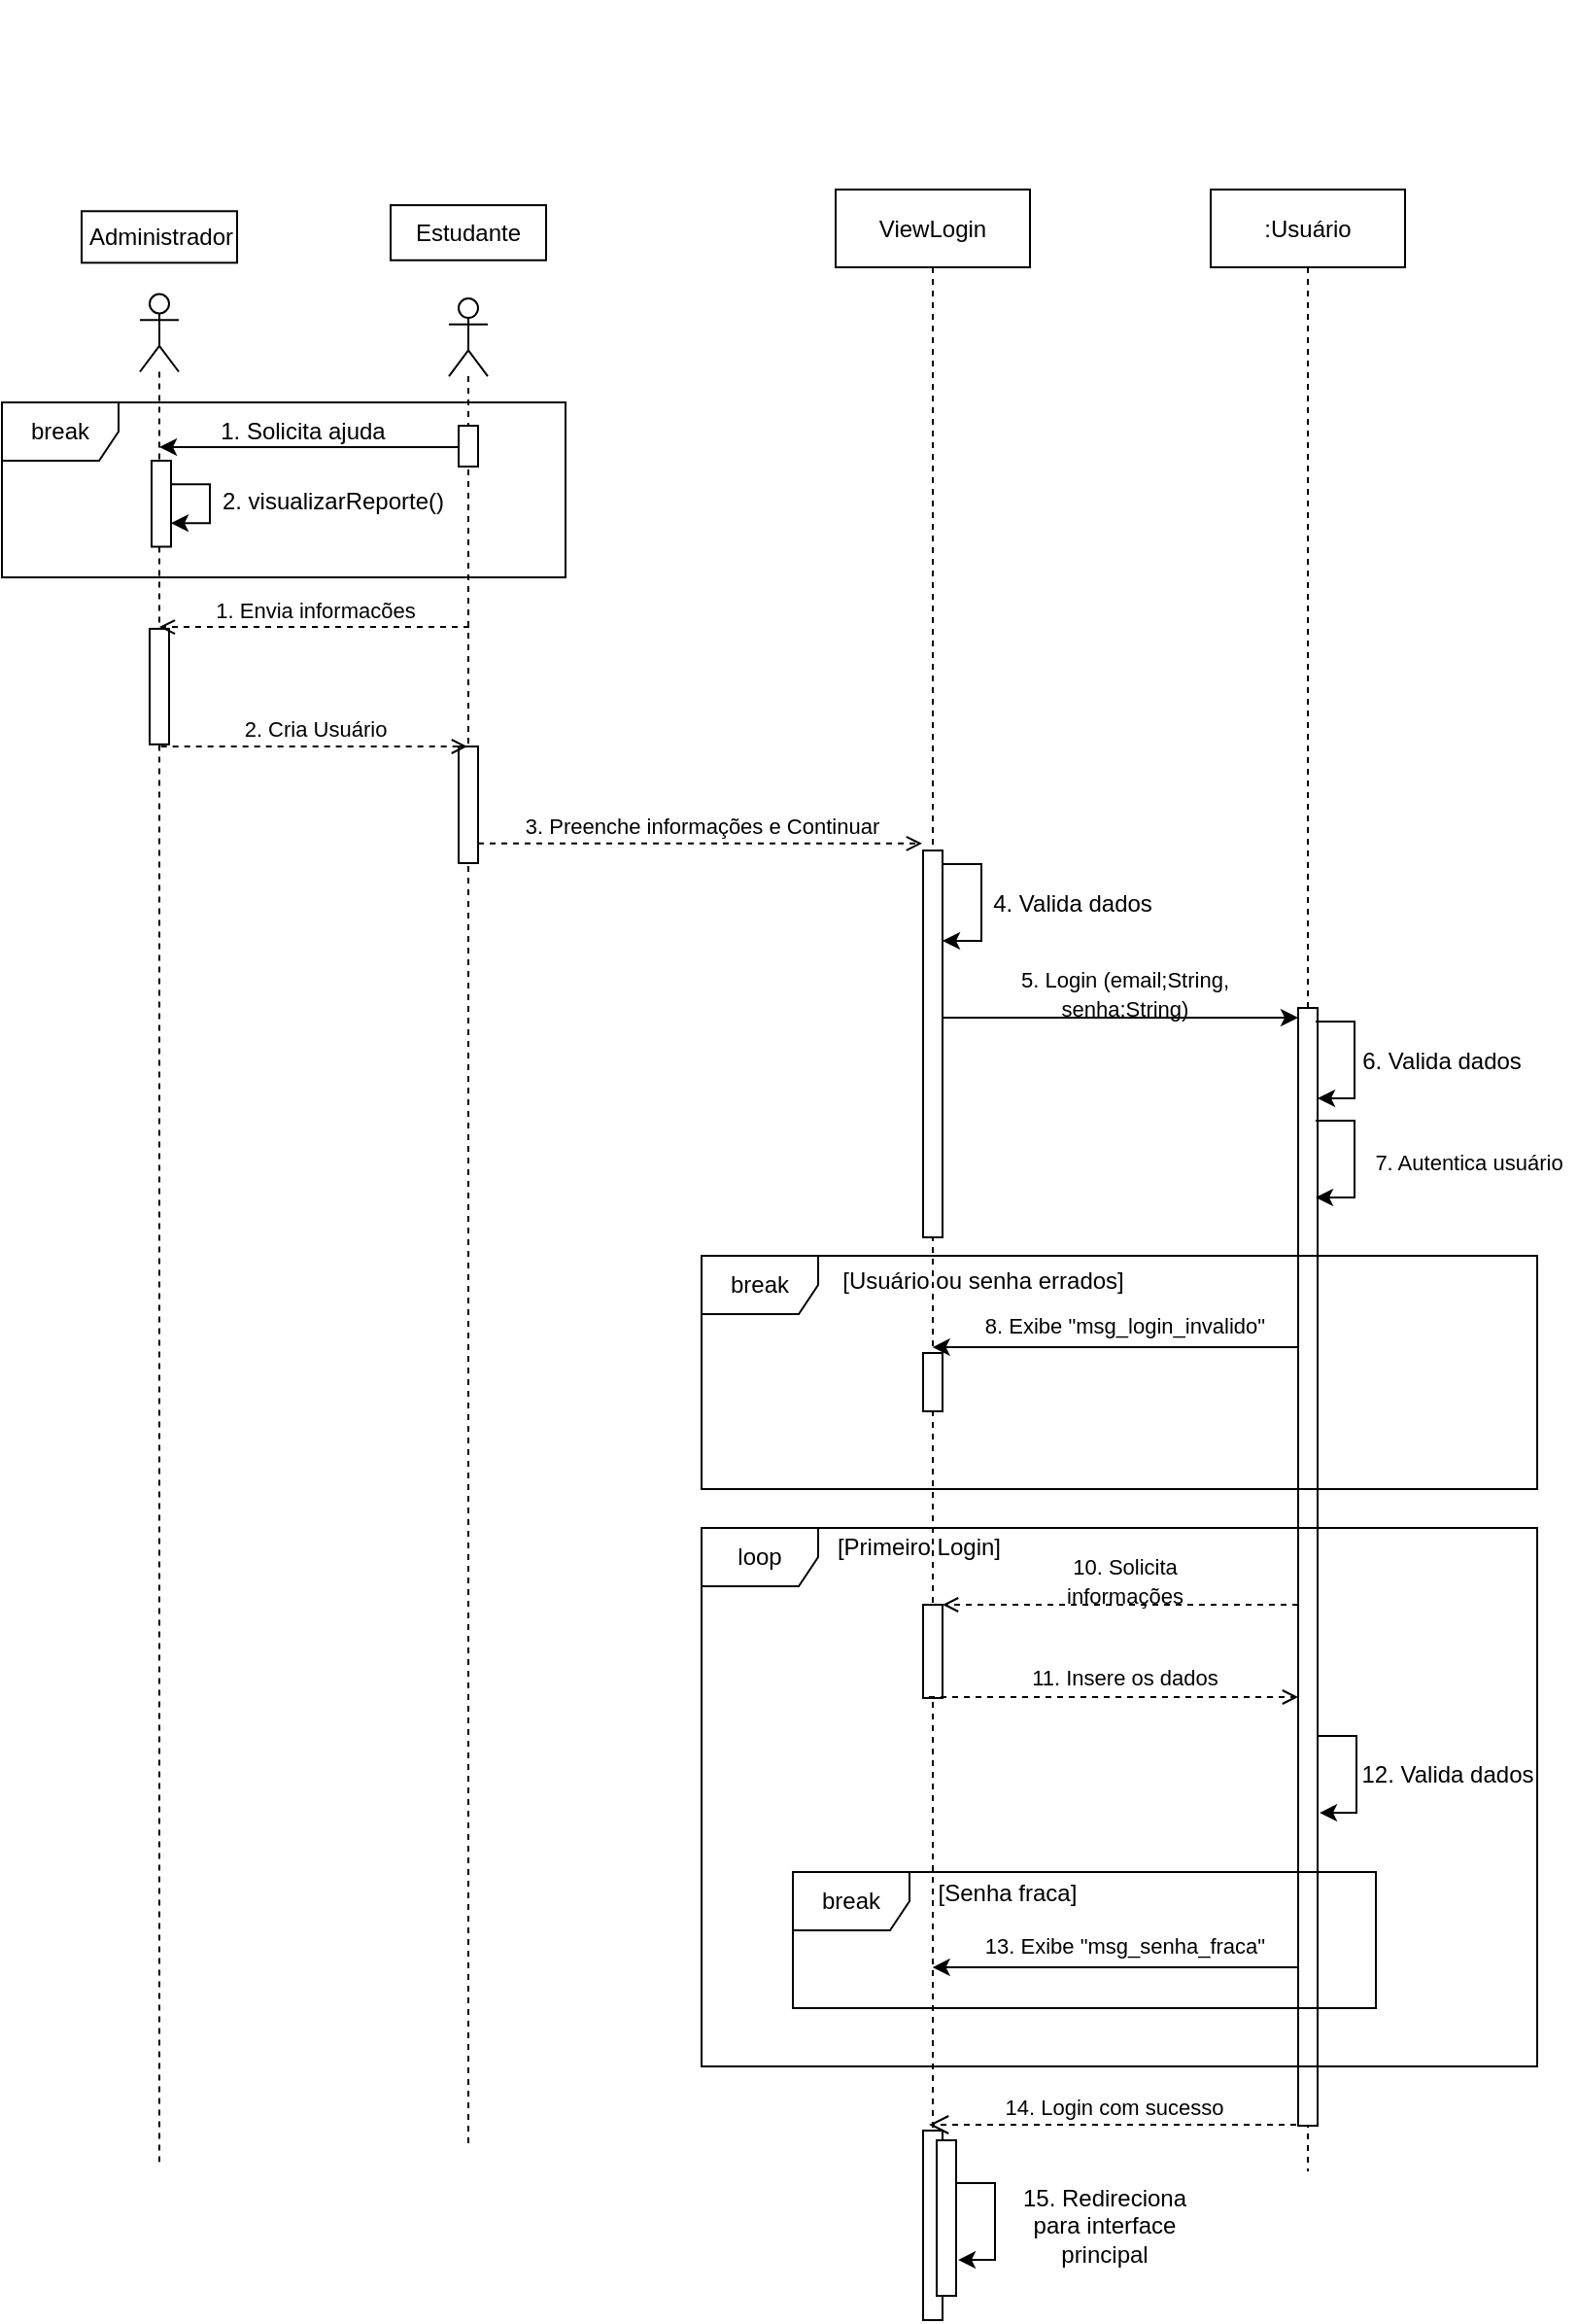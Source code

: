 <mxfile version="27.0.9">
  <diagram name="Page-1" id="2YBvvXClWsGukQMizWep">
    <mxGraphModel dx="601" dy="1432" grid="1" gridSize="10" guides="1" tooltips="1" connect="1" arrows="1" fold="1" page="1" pageScale="1" pageWidth="850" pageHeight="1100" math="0" shadow="0">
      <root>
        <mxCell id="0" />
        <mxCell id="1" parent="0" />
        <mxCell id="NsajczHUsV50mXrBi48d-21" value="" style="group" parent="1" vertex="1" connectable="0">
          <mxGeometry x="70" y="-36.98" width="191" height="1056.98" as="geometry" />
        </mxCell>
        <mxCell id="6BkVtb6d-tIbxzMtLwiw-17" value="" style="rounded=0;whiteSpace=wrap;html=1;" vertex="1" parent="NsajczHUsV50mXrBi48d-21">
          <mxGeometry x="-9" y="108.621" width="80" height="26.529" as="geometry" />
        </mxCell>
        <mxCell id="NsajczHUsV50mXrBi48d-18" value="" style="shape=umlLifeline;perimeter=lifelinePerimeter;whiteSpace=wrap;html=1;container=1;dropTarget=0;collapsible=0;recursiveResize=0;outlineConnect=0;portConstraint=eastwest;newEdgeStyle={&quot;curved&quot;:0,&quot;rounded&quot;:0};participant=umlActor;" parent="NsajczHUsV50mXrBi48d-21" vertex="1">
          <mxGeometry x="21" y="151.227" width="20" height="960.891" as="geometry" />
        </mxCell>
        <mxCell id="6BkVtb6d-tIbxzMtLwiw-78" value="" style="html=1;points=[[0,0,0,0,5],[0,1,0,0,-5],[1,0,0,0,5],[1,1,0,0,-5]];perimeter=orthogonalPerimeter;outlineConnect=0;targetShapes=umlLifeline;portConstraint=eastwest;newEdgeStyle={&quot;curved&quot;:0,&quot;rounded&quot;:0};" vertex="1" parent="NsajczHUsV50mXrBi48d-18">
          <mxGeometry x="6" y="85.75" width="10" height="44.25" as="geometry" />
        </mxCell>
        <mxCell id="6BkVtb6d-tIbxzMtLwiw-79" style="edgeStyle=orthogonalEdgeStyle;rounded=0;orthogonalLoop=1;jettySize=auto;html=1;curved=0;" edge="1" parent="NsajczHUsV50mXrBi48d-18" source="6BkVtb6d-tIbxzMtLwiw-78" target="6BkVtb6d-tIbxzMtLwiw-78">
          <mxGeometry relative="1" as="geometry" />
        </mxCell>
        <mxCell id="NsajczHUsV50mXrBi48d-20" value="Administrador" style="text;html=1;align=center;verticalAlign=middle;whiteSpace=wrap;rounded=0;" parent="NsajczHUsV50mXrBi48d-21" vertex="1">
          <mxGeometry x="-8" y="73.84" width="80" height="96.089" as="geometry" />
        </mxCell>
        <mxCell id="NsajczHUsV50mXrBi48d-26" value="" style="html=1;points=[[0,0,0,0,5],[0,1,0,0,-5],[1,0,0,0,5],[1,1,0,0,-5]];perimeter=orthogonalPerimeter;outlineConnect=0;targetShapes=umlLifeline;portConstraint=eastwest;newEdgeStyle={&quot;curved&quot;:0,&quot;rounded&quot;:0};" parent="NsajczHUsV50mXrBi48d-21" vertex="1">
          <mxGeometry x="26" y="323.446" width="10" height="59.445" as="geometry" />
        </mxCell>
        <mxCell id="6BkVtb6d-tIbxzMtLwiw-77" value="1. Solicita ajuda" style="text;html=1;align=center;verticalAlign=middle;whiteSpace=wrap;rounded=0;" vertex="1" parent="NsajczHUsV50mXrBi48d-21">
          <mxGeometry x="60" y="206.98" width="90" height="30" as="geometry" />
        </mxCell>
        <mxCell id="6BkVtb6d-tIbxzMtLwiw-80" value="2. visualizarReporte()" style="text;html=1;align=center;verticalAlign=middle;whiteSpace=wrap;rounded=0;" vertex="1" parent="NsajczHUsV50mXrBi48d-21">
          <mxGeometry x="61" y="242.98" width="119" height="30" as="geometry" />
        </mxCell>
        <mxCell id="NsajczHUsV50mXrBi48d-23" value="" style="group" parent="1" vertex="1" connectable="0">
          <mxGeometry x="225" y="-19" width="80" height="1052" as="geometry" />
        </mxCell>
        <mxCell id="s_rgGlajOxWAFrACk7eH-6" value="" style="shape=umlLifeline;perimeter=lifelinePerimeter;whiteSpace=wrap;html=1;container=1;dropTarget=0;collapsible=0;recursiveResize=0;outlineConnect=0;portConstraint=eastwest;newEdgeStyle={&quot;curved&quot;:0,&quot;rounded&quot;:0};participant=umlActor;" parent="NsajczHUsV50mXrBi48d-23" vertex="1">
          <mxGeometry x="25" y="135.524" width="20" height="950.602" as="geometry" />
        </mxCell>
        <mxCell id="6BkVtb6d-tIbxzMtLwiw-3" value="3. Preenche informações e Continuar" style="html=1;verticalAlign=bottom;endArrow=open;curved=0;rounded=0;dashed=1;endFill=0;" edge="1" parent="NsajczHUsV50mXrBi48d-23">
          <mxGeometry relative="1" as="geometry">
            <mxPoint x="40" y="415.929" as="sourcePoint" />
            <mxPoint x="268.5" y="415.929" as="targetPoint" />
          </mxGeometry>
        </mxCell>
        <mxCell id="NsajczHUsV50mXrBi48d-27" value="1. Envia informacões" style="html=1;verticalAlign=bottom;endArrow=open;curved=0;rounded=0;dashed=1;endFill=0;" parent="NsajczHUsV50mXrBi48d-23" edge="1">
          <mxGeometry relative="1" as="geometry">
            <mxPoint x="35.5" y="304.537" as="sourcePoint" />
            <mxPoint x="-124.071" y="304.537" as="targetPoint" />
          </mxGeometry>
        </mxCell>
        <mxCell id="6BkVtb6d-tIbxzMtLwiw-70" value="" style="group" vertex="1" connectable="0" parent="NsajczHUsV50mXrBi48d-23">
          <mxGeometry x="-5" y="66.478" width="80" height="70.467" as="geometry" />
        </mxCell>
        <mxCell id="6BkVtb6d-tIbxzMtLwiw-18" value="" style="rounded=0;whiteSpace=wrap;html=1;" vertex="1" parent="6BkVtb6d-tIbxzMtLwiw-70">
          <mxGeometry y="21.07" width="80" height="28.327" as="geometry" />
        </mxCell>
        <mxCell id="NsajczHUsV50mXrBi48d-22" value="Estudante" style="text;html=1;align=center;verticalAlign=middle;whiteSpace=wrap;rounded=0;" parent="6BkVtb6d-tIbxzMtLwiw-70" vertex="1">
          <mxGeometry width="80" height="70.467" as="geometry" />
        </mxCell>
        <mxCell id="NsajczHUsV50mXrBi48d-24" value="" style="html=1;points=[[0,0,0,0,5],[0,1,0,0,-5],[1,0,0,0,5],[1,1,0,0,-5]];perimeter=orthogonalPerimeter;outlineConnect=0;targetShapes=umlLifeline;portConstraint=eastwest;newEdgeStyle={&quot;curved&quot;:0,&quot;rounded&quot;:0};" parent="NsajczHUsV50mXrBi48d-23" vertex="1">
          <mxGeometry x="30" y="366" width="10" height="60" as="geometry" />
        </mxCell>
        <mxCell id="6BkVtb6d-tIbxzMtLwiw-73" value="" style="html=1;points=[[0,0,0,0,5],[0,1,0,0,-5],[1,0,0,0,5],[1,1,0,0,-5]];perimeter=orthogonalPerimeter;outlineConnect=0;targetShapes=umlLifeline;portConstraint=eastwest;newEdgeStyle={&quot;curved&quot;:0,&quot;rounded&quot;:0};" vertex="1" parent="NsajczHUsV50mXrBi48d-23">
          <mxGeometry x="30" y="201" width="10" height="21" as="geometry" />
        </mxCell>
        <mxCell id="6BkVtb6d-tIbxzMtLwiw-15" value="6. Valida dados" style="text;html=1;align=center;verticalAlign=middle;whiteSpace=wrap;rounded=0;" vertex="1" parent="1">
          <mxGeometry x="718" y="493.5" width="86" height="30" as="geometry" />
        </mxCell>
        <mxCell id="6BkVtb6d-tIbxzMtLwiw-21" value=":Usuário" style="shape=umlLifeline;perimeter=lifelinePerimeter;whiteSpace=wrap;html=1;container=1;dropTarget=0;collapsible=0;recursiveResize=0;outlineConnect=0;portConstraint=eastwest;newEdgeStyle={&quot;curved&quot;:0,&quot;rounded&quot;:0};" vertex="1" parent="1">
          <mxGeometry x="642" y="60.5" width="100" height="1019.5" as="geometry" />
        </mxCell>
        <mxCell id="6BkVtb6d-tIbxzMtLwiw-22" value="" style="html=1;points=[[0,0,0,0,5],[0,1,0,0,-5],[1,0,0,0,5],[1,1,0,0,-5]];perimeter=orthogonalPerimeter;outlineConnect=0;targetShapes=umlLifeline;portConstraint=eastwest;newEdgeStyle={&quot;curved&quot;:0,&quot;rounded&quot;:0};" vertex="1" parent="6BkVtb6d-tIbxzMtLwiw-21">
          <mxGeometry x="45" y="421" width="10" height="575" as="geometry" />
        </mxCell>
        <mxCell id="6BkVtb6d-tIbxzMtLwiw-23" style="edgeStyle=orthogonalEdgeStyle;rounded=0;orthogonalLoop=1;jettySize=auto;html=1;curved=0;" edge="1" parent="1" target="6BkVtb6d-tIbxzMtLwiw-22">
          <mxGeometry relative="1" as="geometry">
            <mxPoint x="696" y="488.48" as="sourcePoint" />
            <mxPoint x="704" y="528" as="targetPoint" />
            <Array as="points">
              <mxPoint x="716" y="489" />
              <mxPoint x="716" y="528" />
            </Array>
          </mxGeometry>
        </mxCell>
        <mxCell id="6BkVtb6d-tIbxzMtLwiw-25" style="edgeStyle=orthogonalEdgeStyle;rounded=0;orthogonalLoop=1;jettySize=auto;html=1;curved=0;" edge="1" parent="1">
          <mxGeometry relative="1" as="geometry">
            <mxPoint x="696" y="539.48" as="sourcePoint" />
            <mxPoint x="696" y="579" as="targetPoint" />
            <Array as="points">
              <mxPoint x="716" y="540" />
              <mxPoint x="716" y="579" />
            </Array>
          </mxGeometry>
        </mxCell>
        <mxCell id="6BkVtb6d-tIbxzMtLwiw-26" value="&lt;span style=&quot;font-size: 11px; text-wrap-mode: nowrap; background-color: rgb(255, 255, 255);&quot;&gt;7. Autentica usuário&lt;/span&gt;" style="text;html=1;align=center;verticalAlign=middle;whiteSpace=wrap;rounded=0;" vertex="1" parent="1">
          <mxGeometry x="720" y="546" width="110" height="30" as="geometry" />
        </mxCell>
        <mxCell id="6BkVtb6d-tIbxzMtLwiw-27" value="4. Valida dados" style="text;html=1;align=center;verticalAlign=middle;whiteSpace=wrap;rounded=0;" vertex="1" parent="1">
          <mxGeometry x="528" y="412.5" width="86" height="30" as="geometry" />
        </mxCell>
        <mxCell id="6BkVtb6d-tIbxzMtLwiw-28" value="ViewLogin" style="shape=umlLifeline;perimeter=lifelinePerimeter;whiteSpace=wrap;html=1;container=1;dropTarget=0;collapsible=0;recursiveResize=0;outlineConnect=0;portConstraint=eastwest;newEdgeStyle={&quot;curved&quot;:0,&quot;rounded&quot;:0};" vertex="1" parent="1">
          <mxGeometry x="449" y="60.5" width="100" height="1019.5" as="geometry" />
        </mxCell>
        <mxCell id="6BkVtb6d-tIbxzMtLwiw-29" value="" style="html=1;points=[[0,0,0,0,5],[0,1,0,0,-5],[1,0,0,0,5],[1,1,0,0,-5]];perimeter=orthogonalPerimeter;outlineConnect=0;targetShapes=umlLifeline;portConstraint=eastwest;newEdgeStyle={&quot;curved&quot;:0,&quot;rounded&quot;:0};" vertex="1" parent="6BkVtb6d-tIbxzMtLwiw-28">
          <mxGeometry x="45" y="340" width="10" height="199" as="geometry" />
        </mxCell>
        <mxCell id="6BkVtb6d-tIbxzMtLwiw-42" value="" style="html=1;points=[[0,0,0,0,5],[0,1,0,0,-5],[1,0,0,0,5],[1,1,0,0,-5]];perimeter=orthogonalPerimeter;outlineConnect=0;targetShapes=umlLifeline;portConstraint=eastwest;newEdgeStyle={&quot;curved&quot;:0,&quot;rounded&quot;:0};" vertex="1" parent="6BkVtb6d-tIbxzMtLwiw-28">
          <mxGeometry x="45" y="728" width="10" height="48" as="geometry" />
        </mxCell>
        <mxCell id="6BkVtb6d-tIbxzMtLwiw-65" value="" style="html=1;points=[[0,0,0,0,5],[0,1,0,0,-5],[1,0,0,0,5],[1,1,0,0,-5]];perimeter=orthogonalPerimeter;outlineConnect=0;targetShapes=umlLifeline;portConstraint=eastwest;newEdgeStyle={&quot;curved&quot;:0,&quot;rounded&quot;:0};" vertex="1" parent="6BkVtb6d-tIbxzMtLwiw-28">
          <mxGeometry x="45" y="998.5" width="10" height="97.5" as="geometry" />
        </mxCell>
        <mxCell id="6BkVtb6d-tIbxzMtLwiw-66" value="" style="html=1;points=[[0,0,0,0,5],[0,1,0,0,-5],[1,0,0,0,5],[1,1,0,0,-5]];perimeter=orthogonalPerimeter;outlineConnect=0;targetShapes=umlLifeline;portConstraint=eastwest;newEdgeStyle={&quot;curved&quot;:0,&quot;rounded&quot;:0};" vertex="1" parent="6BkVtb6d-tIbxzMtLwiw-28">
          <mxGeometry x="52" y="1003.5" width="10" height="80" as="geometry" />
        </mxCell>
        <mxCell id="6BkVtb6d-tIbxzMtLwiw-30" style="edgeStyle=orthogonalEdgeStyle;rounded=0;orthogonalLoop=1;jettySize=auto;html=1;curved=0;" edge="1" parent="1" target="6BkVtb6d-tIbxzMtLwiw-29">
          <mxGeometry relative="1" as="geometry">
            <mxPoint x="504" y="407.48" as="sourcePoint" />
            <mxPoint x="524" y="429" as="targetPoint" />
            <Array as="points">
              <mxPoint x="524" y="408" />
              <mxPoint x="524" y="447" />
            </Array>
          </mxGeometry>
        </mxCell>
        <mxCell id="6BkVtb6d-tIbxzMtLwiw-32" value="&lt;span style=&quot;font-size: 11px; text-wrap-mode: nowrap; background-color: rgb(255, 255, 255);&quot;&gt;5. Login (email;String, senha:String)&lt;/span&gt;" style="text;html=1;align=center;verticalAlign=middle;whiteSpace=wrap;rounded=0;" vertex="1" parent="1">
          <mxGeometry x="510" y="459" width="176" height="30" as="geometry" />
        </mxCell>
        <mxCell id="6BkVtb6d-tIbxzMtLwiw-33" style="edgeStyle=orthogonalEdgeStyle;rounded=0;orthogonalLoop=1;jettySize=auto;html=1;curved=0;entryX=0;entryY=0;entryDx=0;entryDy=5;entryPerimeter=0;" edge="1" parent="1" source="6BkVtb6d-tIbxzMtLwiw-29" target="6BkVtb6d-tIbxzMtLwiw-22">
          <mxGeometry relative="1" as="geometry">
            <Array as="points">
              <mxPoint x="587" y="487" />
            </Array>
          </mxGeometry>
        </mxCell>
        <mxCell id="6BkVtb6d-tIbxzMtLwiw-38" value="&lt;span style=&quot;font-size: 11px; text-wrap-mode: nowrap; background-color: rgb(255, 255, 255);&quot;&gt;10. Solicita informações&lt;/span&gt;" style="text;html=1;align=center;verticalAlign=middle;whiteSpace=wrap;rounded=0;" vertex="1" parent="1">
          <mxGeometry x="543" y="766" width="110" height="20" as="geometry" />
        </mxCell>
        <mxCell id="6BkVtb6d-tIbxzMtLwiw-40" value="break" style="shape=umlFrame;whiteSpace=wrap;html=1;pointerEvents=0;" vertex="1" parent="1">
          <mxGeometry x="380" y="609" width="430" height="120" as="geometry" />
        </mxCell>
        <mxCell id="6BkVtb6d-tIbxzMtLwiw-45" style="edgeStyle=orthogonalEdgeStyle;rounded=0;orthogonalLoop=1;jettySize=auto;html=1;curved=0;" edge="1" parent="1">
          <mxGeometry relative="1" as="geometry">
            <mxPoint x="687" y="656.034" as="sourcePoint" />
            <mxPoint x="498.81" y="656.034" as="targetPoint" />
            <Array as="points">
              <mxPoint x="580" y="656" />
              <mxPoint x="580" y="656" />
            </Array>
          </mxGeometry>
        </mxCell>
        <mxCell id="6BkVtb6d-tIbxzMtLwiw-46" value="" style="html=1;points=[[0,0,0,0,5],[0,1,0,0,-5],[1,0,0,0,5],[1,1,0,0,-5]];perimeter=orthogonalPerimeter;outlineConnect=0;targetShapes=umlLifeline;portConstraint=eastwest;newEdgeStyle={&quot;curved&quot;:0,&quot;rounded&quot;:0};" vertex="1" parent="1">
          <mxGeometry x="494" y="659" width="10" height="30" as="geometry" />
        </mxCell>
        <mxCell id="6BkVtb6d-tIbxzMtLwiw-47" value="&lt;span style=&quot;font-size: 11px; text-wrap-mode: nowrap; background-color: rgb(255, 255, 255);&quot;&gt;8. Exibe &quot;msg_login_invalido&quot;&lt;/span&gt;&lt;span style=&quot;color: rgba(0, 0, 0, 0); font-family: monospace; font-size: 0px; text-align: start; text-wrap-mode: nowrap;&quot;&gt;%3CmxGraphModel%3E%3Croot%3E%3CmxCell%20id%3D%220%22%2F%3E%3CmxCell%20id%3D%221%22%20parent%3D%220%22%2F%3E%3CmxCell%20id%3D%222%22%20value%3D%22%26lt%3Bspan%20style%3D%26quot%3Bfont-size%3A%2011px%3B%20text-wrap-mode%3A%20nowrap%3B%20background-color%3A%20rgb(255%2C%20255%2C%20255)%3B%26quot%3B%26gt%3B5.%20Login%20(email%3BString%2C%20senha%3AString)%26lt%3B%2Fspan%26gt%3B%22%20style%3D%22text%3Bhtml%3D1%3Balign%3Dcenter%3BverticalAlign%3Dmiddle%3BwhiteSpace%3Dwrap%3Brounded%3D0%3B%22%20vertex%3D%221%22%20parent%3D%221%22%3E%3CmxGeometry%20x%3D%22510%22%20y%3D%22310%22%20width%3D%22176%22%20height%3D%2230%22%20as%3D%22geometry%22%2F%3E%3C%2FmxCell%3E%3C%2Froot%3E%3C%2FmxGraphModel%3E&lt;/span&gt;" style="text;html=1;align=center;verticalAlign=middle;whiteSpace=wrap;rounded=0;" vertex="1" parent="1">
          <mxGeometry x="510" y="630" width="176" height="30" as="geometry" />
        </mxCell>
        <mxCell id="6BkVtb6d-tIbxzMtLwiw-48" value="[Usuário ou senha errados]" style="text;html=1;align=center;verticalAlign=middle;whiteSpace=wrap;rounded=0;" vertex="1" parent="1">
          <mxGeometry x="445" y="607" width="160" height="30" as="geometry" />
        </mxCell>
        <mxCell id="6BkVtb6d-tIbxzMtLwiw-49" value="loop" style="shape=umlFrame;whiteSpace=wrap;html=1;pointerEvents=0;" vertex="1" parent="1">
          <mxGeometry x="380" y="749" width="430" height="277" as="geometry" />
        </mxCell>
        <mxCell id="6BkVtb6d-tIbxzMtLwiw-50" value="[Primeiro Login]" style="text;html=1;align=center;verticalAlign=middle;whiteSpace=wrap;rounded=0;" vertex="1" parent="1">
          <mxGeometry x="412" y="744" width="160" height="30" as="geometry" />
        </mxCell>
        <mxCell id="6BkVtb6d-tIbxzMtLwiw-51" value="" style="endArrow=open;html=1;rounded=0;dashed=1;endFill=0;" edge="1" parent="1" source="6BkVtb6d-tIbxzMtLwiw-22" target="6BkVtb6d-tIbxzMtLwiw-42">
          <mxGeometry width="50" height="50" relative="1" as="geometry">
            <mxPoint x="600" y="796" as="sourcePoint" />
            <mxPoint x="650" y="746" as="targetPoint" />
          </mxGeometry>
        </mxCell>
        <mxCell id="6BkVtb6d-tIbxzMtLwiw-52" value="" style="endArrow=open;html=1;rounded=0;dashed=1;endFill=0;" edge="1" parent="1" target="6BkVtb6d-tIbxzMtLwiw-22">
          <mxGeometry width="50" height="50" relative="1" as="geometry">
            <mxPoint x="497.0" y="836" as="sourcePoint" />
            <mxPoint x="630" y="806" as="targetPoint" />
            <Array as="points">
              <mxPoint x="600" y="836" />
            </Array>
          </mxGeometry>
        </mxCell>
        <mxCell id="6BkVtb6d-tIbxzMtLwiw-53" value="&lt;span style=&quot;font-size: 11px; text-wrap-mode: nowrap; background-color: rgb(255, 255, 255);&quot;&gt;11. Insere os dados&lt;/span&gt;" style="text;html=1;align=center;verticalAlign=middle;whiteSpace=wrap;rounded=0;" vertex="1" parent="1">
          <mxGeometry x="543" y="816" width="110" height="20" as="geometry" />
        </mxCell>
        <mxCell id="6BkVtb6d-tIbxzMtLwiw-58" value="12. Valida dados" style="text;html=1;align=center;verticalAlign=middle;whiteSpace=wrap;rounded=0;" vertex="1" parent="1">
          <mxGeometry x="718" y="861.02" width="92" height="30" as="geometry" />
        </mxCell>
        <mxCell id="6BkVtb6d-tIbxzMtLwiw-59" style="edgeStyle=orthogonalEdgeStyle;rounded=0;orthogonalLoop=1;jettySize=auto;html=1;curved=0;" edge="1" parent="1">
          <mxGeometry relative="1" as="geometry">
            <mxPoint x="697" y="856" as="sourcePoint" />
            <mxPoint x="698" y="895.52" as="targetPoint" />
            <Array as="points">
              <mxPoint x="717" y="856.52" />
              <mxPoint x="717" y="895.52" />
            </Array>
          </mxGeometry>
        </mxCell>
        <mxCell id="6BkVtb6d-tIbxzMtLwiw-60" value="break" style="shape=umlFrame;whiteSpace=wrap;html=1;pointerEvents=0;" vertex="1" parent="1">
          <mxGeometry x="427" y="926" width="300" height="70" as="geometry" />
        </mxCell>
        <mxCell id="6BkVtb6d-tIbxzMtLwiw-61" style="edgeStyle=orthogonalEdgeStyle;rounded=0;orthogonalLoop=1;jettySize=auto;html=1;curved=0;" edge="1" parent="1">
          <mxGeometry relative="1" as="geometry">
            <mxPoint x="687" y="975.034" as="sourcePoint" />
            <mxPoint x="498.81" y="975.034" as="targetPoint" />
            <Array as="points">
              <mxPoint x="580" y="975" />
              <mxPoint x="580" y="975" />
            </Array>
          </mxGeometry>
        </mxCell>
        <mxCell id="6BkVtb6d-tIbxzMtLwiw-62" value="&lt;span style=&quot;font-size: 11px; text-wrap-mode: nowrap; background-color: rgb(255, 255, 255);&quot;&gt;13. Exibe &quot;msg_senha_fraca&quot;&lt;/span&gt;&lt;span style=&quot;color: rgba(0, 0, 0, 0); font-family: monospace; font-size: 0px; text-align: start; text-wrap-mode: nowrap;&quot;&gt;%3CmxGraphModel%3E%3Croot%3E%3CmxCell%20id%3D%220%22%2F%3E%3CmxCell%20id%3D%221%22%20parent%3D%220%22%2F%3E%3CmxCell%20id%3D%222%22%20value%3D%22%26lt%3Bspan%20style%3D%26quot%3Bfont-size%3A%2011px%3B%20text-wrap-mode%3A%20nowrap%3B%20background-color%3A%20rgb(255%2C%20255%2C%20255)%3B%26quot%3B%26gt%3B5.%20Login%20(email%3BString%2C%20senha%3AString)%26lt%3B%2Fspan%26gt%3B%22%20style%3D%22text%3Bhtml%3D1%3Balign%3Dcenter%3BverticalAlign%3Dmiddle%3BwhiteSpace%3Dwrap%3Brounded%3D0%3B%22%20vertex%3D%221%22%20parent%3D%221%22%3E%3CmxGeometry%20x%3D%22510%22%20y%3D%22310%22%20width%3D%22176%22%20height%3D%2230%22%20as%3D%22geometry%22%2F%3E%3C%2FmxCell%3E%3C%2Froot%3E%3C%2FmxGraphModel%3E&lt;/span&gt;" style="text;html=1;align=center;verticalAlign=middle;whiteSpace=wrap;rounded=0;" vertex="1" parent="1">
          <mxGeometry x="510" y="949" width="176" height="30" as="geometry" />
        </mxCell>
        <mxCell id="6BkVtb6d-tIbxzMtLwiw-63" value="[Senha fraca]" style="text;html=1;align=center;verticalAlign=middle;whiteSpace=wrap;rounded=0;" vertex="1" parent="1">
          <mxGeometry x="495" y="922" width="85" height="30" as="geometry" />
        </mxCell>
        <mxCell id="6BkVtb6d-tIbxzMtLwiw-1" value="2. Cria Usuário" style="html=1;verticalAlign=bottom;endArrow=open;curved=0;rounded=0;dashed=1;endFill=0;" edge="1" parent="1">
          <mxGeometry x="0.001" relative="1" as="geometry">
            <mxPoint x="101.833" y="347" as="sourcePoint" />
            <mxPoint x="259.5" y="347" as="targetPoint" />
            <mxPoint as="offset" />
          </mxGeometry>
        </mxCell>
        <mxCell id="6BkVtb6d-tIbxzMtLwiw-64" value="14. Login com sucesso" style="html=1;verticalAlign=bottom;endArrow=open;dashed=1;endSize=8;curved=0;rounded=0;" edge="1" parent="1">
          <mxGeometry relative="1" as="geometry">
            <mxPoint x="686" y="1056" as="sourcePoint" />
            <mxPoint x="497.0" y="1056" as="targetPoint" />
          </mxGeometry>
        </mxCell>
        <mxCell id="6BkVtb6d-tIbxzMtLwiw-68" value="15. Redireciona para interface principal" style="text;html=1;align=center;verticalAlign=middle;whiteSpace=wrap;rounded=0;" vertex="1" parent="1">
          <mxGeometry x="533" y="1085.02" width="109" height="44.98" as="geometry" />
        </mxCell>
        <mxCell id="6BkVtb6d-tIbxzMtLwiw-69" style="edgeStyle=orthogonalEdgeStyle;rounded=0;orthogonalLoop=1;jettySize=auto;html=1;curved=0;" edge="1" parent="1">
          <mxGeometry relative="1" as="geometry">
            <mxPoint x="511" y="1086" as="sourcePoint" />
            <mxPoint x="512" y="1125.52" as="targetPoint" />
            <Array as="points">
              <mxPoint x="531" y="1086.52" />
              <mxPoint x="531" y="1125.52" />
            </Array>
          </mxGeometry>
        </mxCell>
        <mxCell id="6BkVtb6d-tIbxzMtLwiw-72" value="break" style="shape=umlFrame;whiteSpace=wrap;html=1;pointerEvents=0;" vertex="1" parent="1">
          <mxGeometry x="20" y="170" width="290" height="90" as="geometry" />
        </mxCell>
        <mxCell id="6BkVtb6d-tIbxzMtLwiw-75" value="" style="endArrow=classic;html=1;rounded=0;exitX=0;exitY=1;exitDx=0;exitDy=-5;exitPerimeter=0;" edge="1" parent="1">
          <mxGeometry width="50" height="50" relative="1" as="geometry">
            <mxPoint x="255" y="193" as="sourcePoint" />
            <mxPoint x="101.035" y="193" as="targetPoint" />
          </mxGeometry>
        </mxCell>
      </root>
    </mxGraphModel>
  </diagram>
</mxfile>
